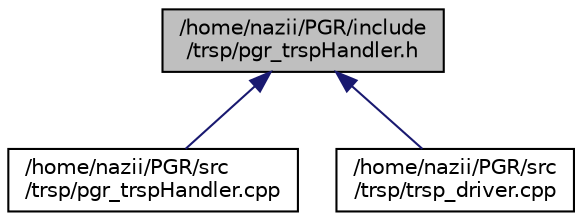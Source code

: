 digraph "/home/nazii/PGR/include/trsp/pgr_trspHandler.h"
{
  edge [fontname="Helvetica",fontsize="10",labelfontname="Helvetica",labelfontsize="10"];
  node [fontname="Helvetica",fontsize="10",shape=record];
  Node37 [label="/home/nazii/PGR/include\l/trsp/pgr_trspHandler.h",height=0.2,width=0.4,color="black", fillcolor="grey75", style="filled", fontcolor="black"];
  Node37 -> Node38 [dir="back",color="midnightblue",fontsize="10",style="solid",fontname="Helvetica"];
  Node38 [label="/home/nazii/PGR/src\l/trsp/pgr_trspHandler.cpp",height=0.2,width=0.4,color="black", fillcolor="white", style="filled",URL="$pgr__trspHandler_8cpp.html"];
  Node37 -> Node39 [dir="back",color="midnightblue",fontsize="10",style="solid",fontname="Helvetica"];
  Node39 [label="/home/nazii/PGR/src\l/trsp/trsp_driver.cpp",height=0.2,width=0.4,color="black", fillcolor="white", style="filled",URL="$trsp__driver_8cpp.html"];
}
